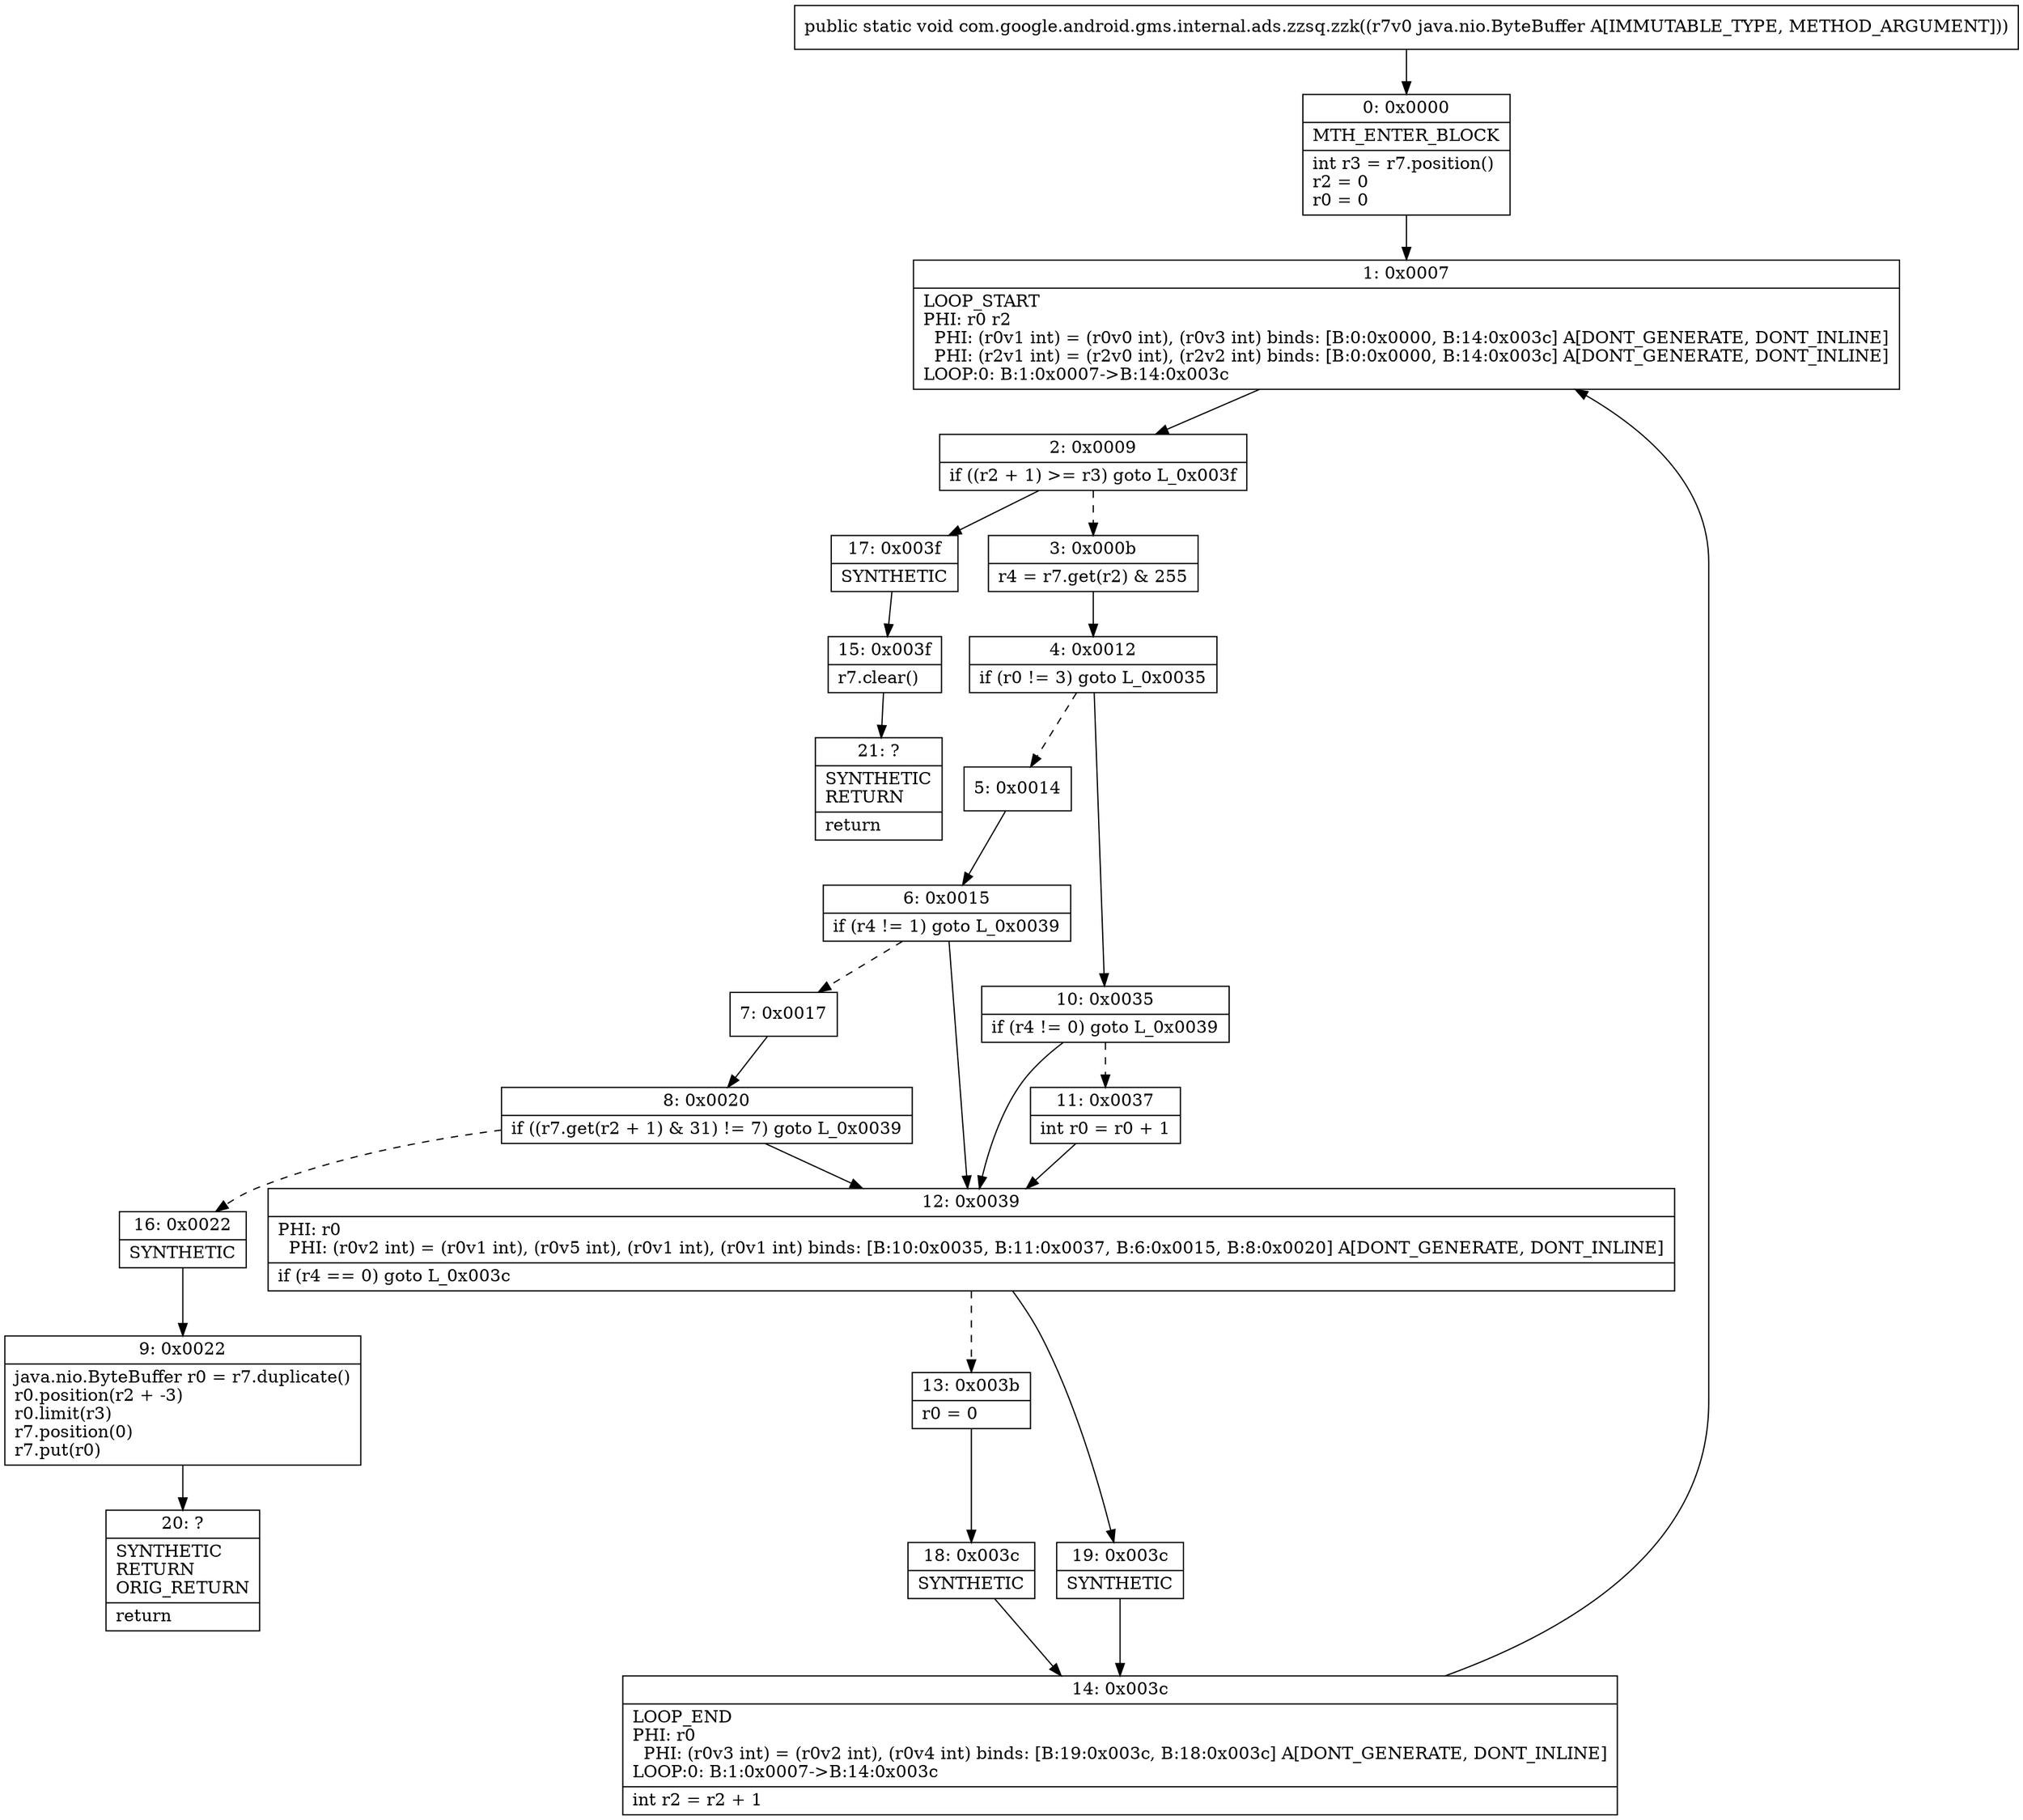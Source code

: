 digraph "CFG forcom.google.android.gms.internal.ads.zzsq.zzk(Ljava\/nio\/ByteBuffer;)V" {
Node_0 [shape=record,label="{0\:\ 0x0000|MTH_ENTER_BLOCK\l|int r3 = r7.position()\lr2 = 0\lr0 = 0\l}"];
Node_1 [shape=record,label="{1\:\ 0x0007|LOOP_START\lPHI: r0 r2 \l  PHI: (r0v1 int) = (r0v0 int), (r0v3 int) binds: [B:0:0x0000, B:14:0x003c] A[DONT_GENERATE, DONT_INLINE]\l  PHI: (r2v1 int) = (r2v0 int), (r2v2 int) binds: [B:0:0x0000, B:14:0x003c] A[DONT_GENERATE, DONT_INLINE]\lLOOP:0: B:1:0x0007\-\>B:14:0x003c\l}"];
Node_2 [shape=record,label="{2\:\ 0x0009|if ((r2 + 1) \>= r3) goto L_0x003f\l}"];
Node_3 [shape=record,label="{3\:\ 0x000b|r4 = r7.get(r2) & 255\l}"];
Node_4 [shape=record,label="{4\:\ 0x0012|if (r0 != 3) goto L_0x0035\l}"];
Node_5 [shape=record,label="{5\:\ 0x0014}"];
Node_6 [shape=record,label="{6\:\ 0x0015|if (r4 != 1) goto L_0x0039\l}"];
Node_7 [shape=record,label="{7\:\ 0x0017}"];
Node_8 [shape=record,label="{8\:\ 0x0020|if ((r7.get(r2 + 1) & 31) != 7) goto L_0x0039\l}"];
Node_9 [shape=record,label="{9\:\ 0x0022|java.nio.ByteBuffer r0 = r7.duplicate()\lr0.position(r2 + \-3)\lr0.limit(r3)\lr7.position(0)\lr7.put(r0)\l}"];
Node_10 [shape=record,label="{10\:\ 0x0035|if (r4 != 0) goto L_0x0039\l}"];
Node_11 [shape=record,label="{11\:\ 0x0037|int r0 = r0 + 1\l}"];
Node_12 [shape=record,label="{12\:\ 0x0039|PHI: r0 \l  PHI: (r0v2 int) = (r0v1 int), (r0v5 int), (r0v1 int), (r0v1 int) binds: [B:10:0x0035, B:11:0x0037, B:6:0x0015, B:8:0x0020] A[DONT_GENERATE, DONT_INLINE]\l|if (r4 == 0) goto L_0x003c\l}"];
Node_13 [shape=record,label="{13\:\ 0x003b|r0 = 0\l}"];
Node_14 [shape=record,label="{14\:\ 0x003c|LOOP_END\lPHI: r0 \l  PHI: (r0v3 int) = (r0v2 int), (r0v4 int) binds: [B:19:0x003c, B:18:0x003c] A[DONT_GENERATE, DONT_INLINE]\lLOOP:0: B:1:0x0007\-\>B:14:0x003c\l|int r2 = r2 + 1\l}"];
Node_15 [shape=record,label="{15\:\ 0x003f|r7.clear()\l}"];
Node_16 [shape=record,label="{16\:\ 0x0022|SYNTHETIC\l}"];
Node_17 [shape=record,label="{17\:\ 0x003f|SYNTHETIC\l}"];
Node_18 [shape=record,label="{18\:\ 0x003c|SYNTHETIC\l}"];
Node_19 [shape=record,label="{19\:\ 0x003c|SYNTHETIC\l}"];
Node_20 [shape=record,label="{20\:\ ?|SYNTHETIC\lRETURN\lORIG_RETURN\l|return\l}"];
Node_21 [shape=record,label="{21\:\ ?|SYNTHETIC\lRETURN\l|return\l}"];
MethodNode[shape=record,label="{public static void com.google.android.gms.internal.ads.zzsq.zzk((r7v0 java.nio.ByteBuffer A[IMMUTABLE_TYPE, METHOD_ARGUMENT])) }"];
MethodNode -> Node_0;
Node_0 -> Node_1;
Node_1 -> Node_2;
Node_2 -> Node_3[style=dashed];
Node_2 -> Node_17;
Node_3 -> Node_4;
Node_4 -> Node_5[style=dashed];
Node_4 -> Node_10;
Node_5 -> Node_6;
Node_6 -> Node_7[style=dashed];
Node_6 -> Node_12;
Node_7 -> Node_8;
Node_8 -> Node_12;
Node_8 -> Node_16[style=dashed];
Node_9 -> Node_20;
Node_10 -> Node_11[style=dashed];
Node_10 -> Node_12;
Node_11 -> Node_12;
Node_12 -> Node_13[style=dashed];
Node_12 -> Node_19;
Node_13 -> Node_18;
Node_14 -> Node_1;
Node_15 -> Node_21;
Node_16 -> Node_9;
Node_17 -> Node_15;
Node_18 -> Node_14;
Node_19 -> Node_14;
}

